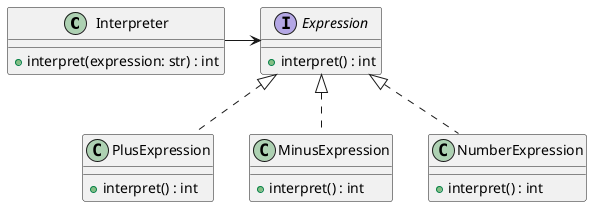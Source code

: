 @startuml
class Interpreter {
  +interpret(expression: str) : int
}
Interface Expression {
  +interpret() : int
}
class PlusExpression {
  +interpret() : int
}
class MinusExpression {
  +interpret() : int
}
class NumberExpression {
  +interpret() : int
}
Interpreter -right-> Expression
Expression <|.. PlusExpression
Expression <|.. MinusExpression
Expression <|.. NumberExpression
@enduml